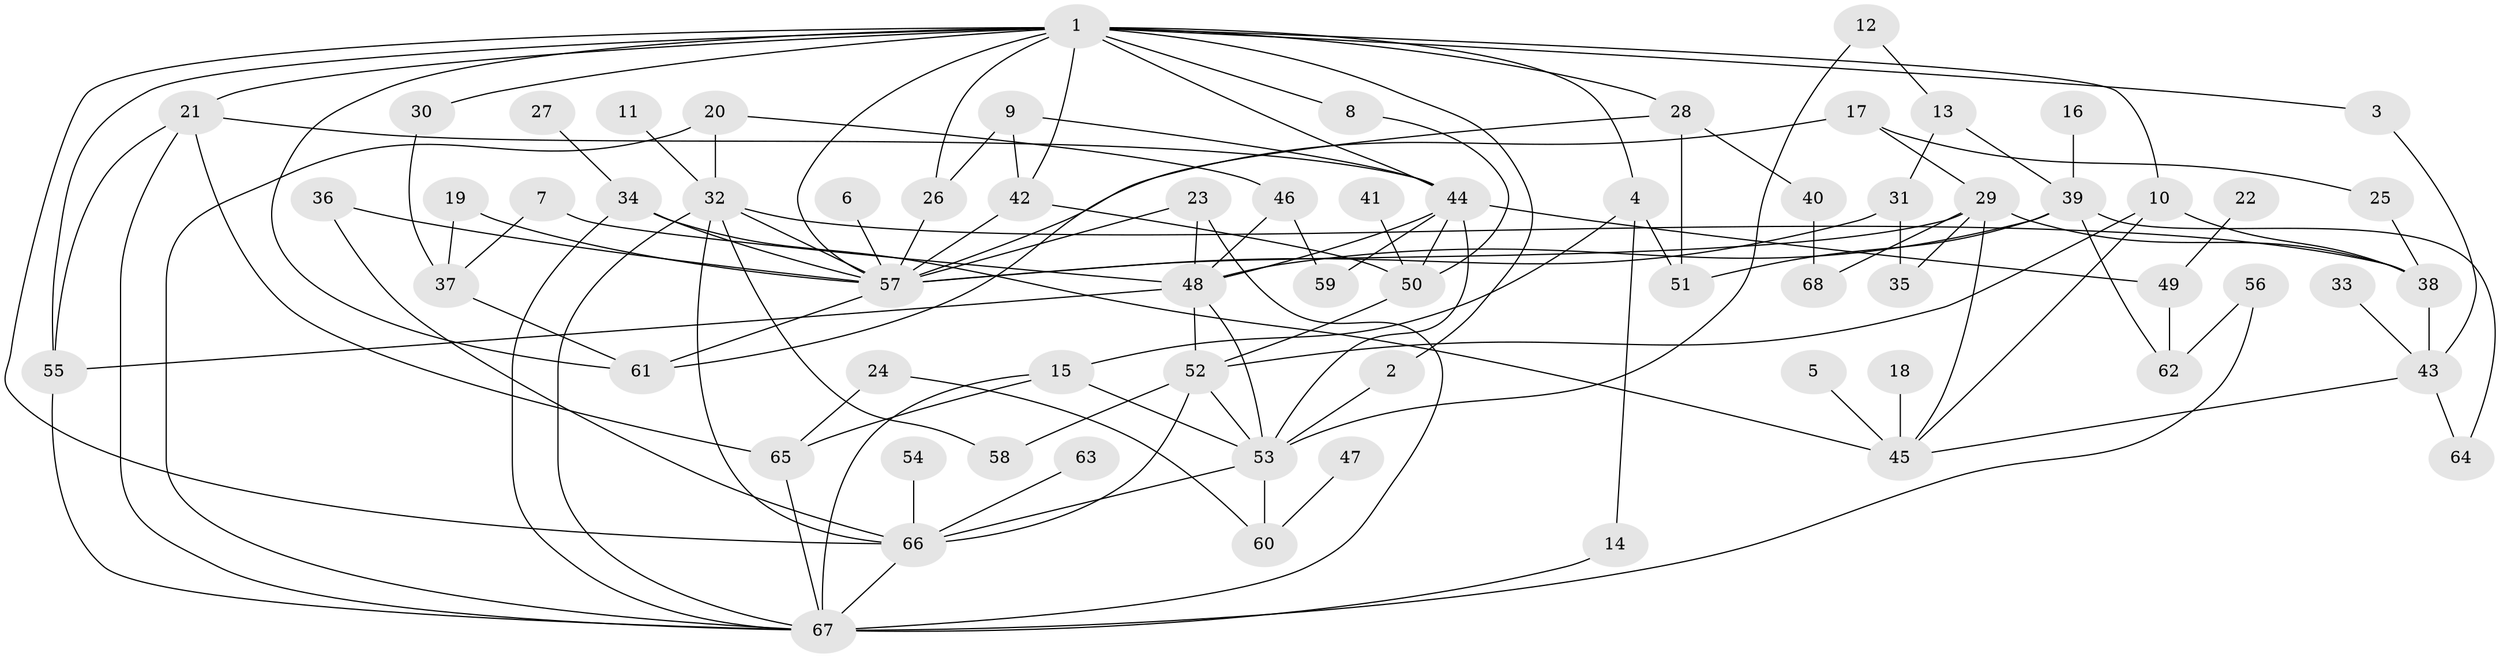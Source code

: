 // original degree distribution, {7: 0.029411764705882353, 5: 0.07352941176470588, 6: 0.029411764705882353, 2: 0.3235294117647059, 3: 0.19117647058823528, 8: 0.022058823529411766, 9: 0.007352941176470588, 1: 0.21323529411764705, 4: 0.11029411764705882}
// Generated by graph-tools (version 1.1) at 2025/25/03/09/25 03:25:30]
// undirected, 68 vertices, 123 edges
graph export_dot {
graph [start="1"]
  node [color=gray90,style=filled];
  1;
  2;
  3;
  4;
  5;
  6;
  7;
  8;
  9;
  10;
  11;
  12;
  13;
  14;
  15;
  16;
  17;
  18;
  19;
  20;
  21;
  22;
  23;
  24;
  25;
  26;
  27;
  28;
  29;
  30;
  31;
  32;
  33;
  34;
  35;
  36;
  37;
  38;
  39;
  40;
  41;
  42;
  43;
  44;
  45;
  46;
  47;
  48;
  49;
  50;
  51;
  52;
  53;
  54;
  55;
  56;
  57;
  58;
  59;
  60;
  61;
  62;
  63;
  64;
  65;
  66;
  67;
  68;
  1 -- 2 [weight=1.0];
  1 -- 3 [weight=1.0];
  1 -- 4 [weight=1.0];
  1 -- 8 [weight=1.0];
  1 -- 10 [weight=1.0];
  1 -- 21 [weight=1.0];
  1 -- 26 [weight=1.0];
  1 -- 28 [weight=1.0];
  1 -- 30 [weight=1.0];
  1 -- 42 [weight=1.0];
  1 -- 44 [weight=1.0];
  1 -- 55 [weight=1.0];
  1 -- 57 [weight=1.0];
  1 -- 61 [weight=1.0];
  1 -- 66 [weight=1.0];
  2 -- 53 [weight=1.0];
  3 -- 43 [weight=1.0];
  4 -- 14 [weight=1.0];
  4 -- 15 [weight=1.0];
  4 -- 51 [weight=1.0];
  5 -- 45 [weight=1.0];
  6 -- 57 [weight=1.0];
  7 -- 37 [weight=1.0];
  7 -- 48 [weight=1.0];
  8 -- 50 [weight=1.0];
  9 -- 26 [weight=1.0];
  9 -- 42 [weight=1.0];
  9 -- 44 [weight=1.0];
  10 -- 38 [weight=1.0];
  10 -- 45 [weight=1.0];
  10 -- 52 [weight=1.0];
  11 -- 32 [weight=1.0];
  12 -- 13 [weight=1.0];
  12 -- 53 [weight=1.0];
  13 -- 31 [weight=1.0];
  13 -- 39 [weight=1.0];
  14 -- 67 [weight=1.0];
  15 -- 53 [weight=1.0];
  15 -- 65 [weight=1.0];
  15 -- 67 [weight=1.0];
  16 -- 39 [weight=1.0];
  17 -- 25 [weight=1.0];
  17 -- 29 [weight=1.0];
  17 -- 57 [weight=1.0];
  18 -- 45 [weight=2.0];
  19 -- 37 [weight=1.0];
  19 -- 57 [weight=1.0];
  20 -- 32 [weight=1.0];
  20 -- 46 [weight=1.0];
  20 -- 67 [weight=1.0];
  21 -- 44 [weight=1.0];
  21 -- 55 [weight=1.0];
  21 -- 65 [weight=1.0];
  21 -- 67 [weight=1.0];
  22 -- 49 [weight=1.0];
  23 -- 48 [weight=1.0];
  23 -- 57 [weight=1.0];
  23 -- 67 [weight=1.0];
  24 -- 60 [weight=1.0];
  24 -- 65 [weight=1.0];
  25 -- 38 [weight=1.0];
  26 -- 57 [weight=1.0];
  27 -- 34 [weight=1.0];
  28 -- 40 [weight=1.0];
  28 -- 51 [weight=1.0];
  28 -- 61 [weight=1.0];
  29 -- 35 [weight=1.0];
  29 -- 38 [weight=1.0];
  29 -- 45 [weight=1.0];
  29 -- 57 [weight=1.0];
  29 -- 68 [weight=1.0];
  30 -- 37 [weight=1.0];
  31 -- 35 [weight=1.0];
  31 -- 57 [weight=2.0];
  32 -- 38 [weight=1.0];
  32 -- 57 [weight=1.0];
  32 -- 58 [weight=1.0];
  32 -- 66 [weight=1.0];
  32 -- 67 [weight=1.0];
  33 -- 43 [weight=1.0];
  34 -- 45 [weight=1.0];
  34 -- 57 [weight=1.0];
  34 -- 67 [weight=1.0];
  36 -- 57 [weight=1.0];
  36 -- 66 [weight=1.0];
  37 -- 61 [weight=1.0];
  38 -- 43 [weight=1.0];
  39 -- 48 [weight=1.0];
  39 -- 51 [weight=1.0];
  39 -- 62 [weight=1.0];
  39 -- 64 [weight=1.0];
  40 -- 68 [weight=1.0];
  41 -- 50 [weight=1.0];
  42 -- 50 [weight=1.0];
  42 -- 57 [weight=1.0];
  43 -- 45 [weight=1.0];
  43 -- 64 [weight=1.0];
  44 -- 48 [weight=1.0];
  44 -- 49 [weight=1.0];
  44 -- 50 [weight=1.0];
  44 -- 53 [weight=2.0];
  44 -- 59 [weight=1.0];
  46 -- 48 [weight=1.0];
  46 -- 59 [weight=1.0];
  47 -- 60 [weight=1.0];
  48 -- 52 [weight=1.0];
  48 -- 53 [weight=1.0];
  48 -- 55 [weight=1.0];
  49 -- 62 [weight=1.0];
  50 -- 52 [weight=1.0];
  52 -- 53 [weight=1.0];
  52 -- 58 [weight=1.0];
  52 -- 66 [weight=1.0];
  53 -- 60 [weight=1.0];
  53 -- 66 [weight=1.0];
  54 -- 66 [weight=1.0];
  55 -- 67 [weight=1.0];
  56 -- 62 [weight=1.0];
  56 -- 67 [weight=2.0];
  57 -- 61 [weight=1.0];
  63 -- 66 [weight=1.0];
  65 -- 67 [weight=1.0];
  66 -- 67 [weight=1.0];
}
